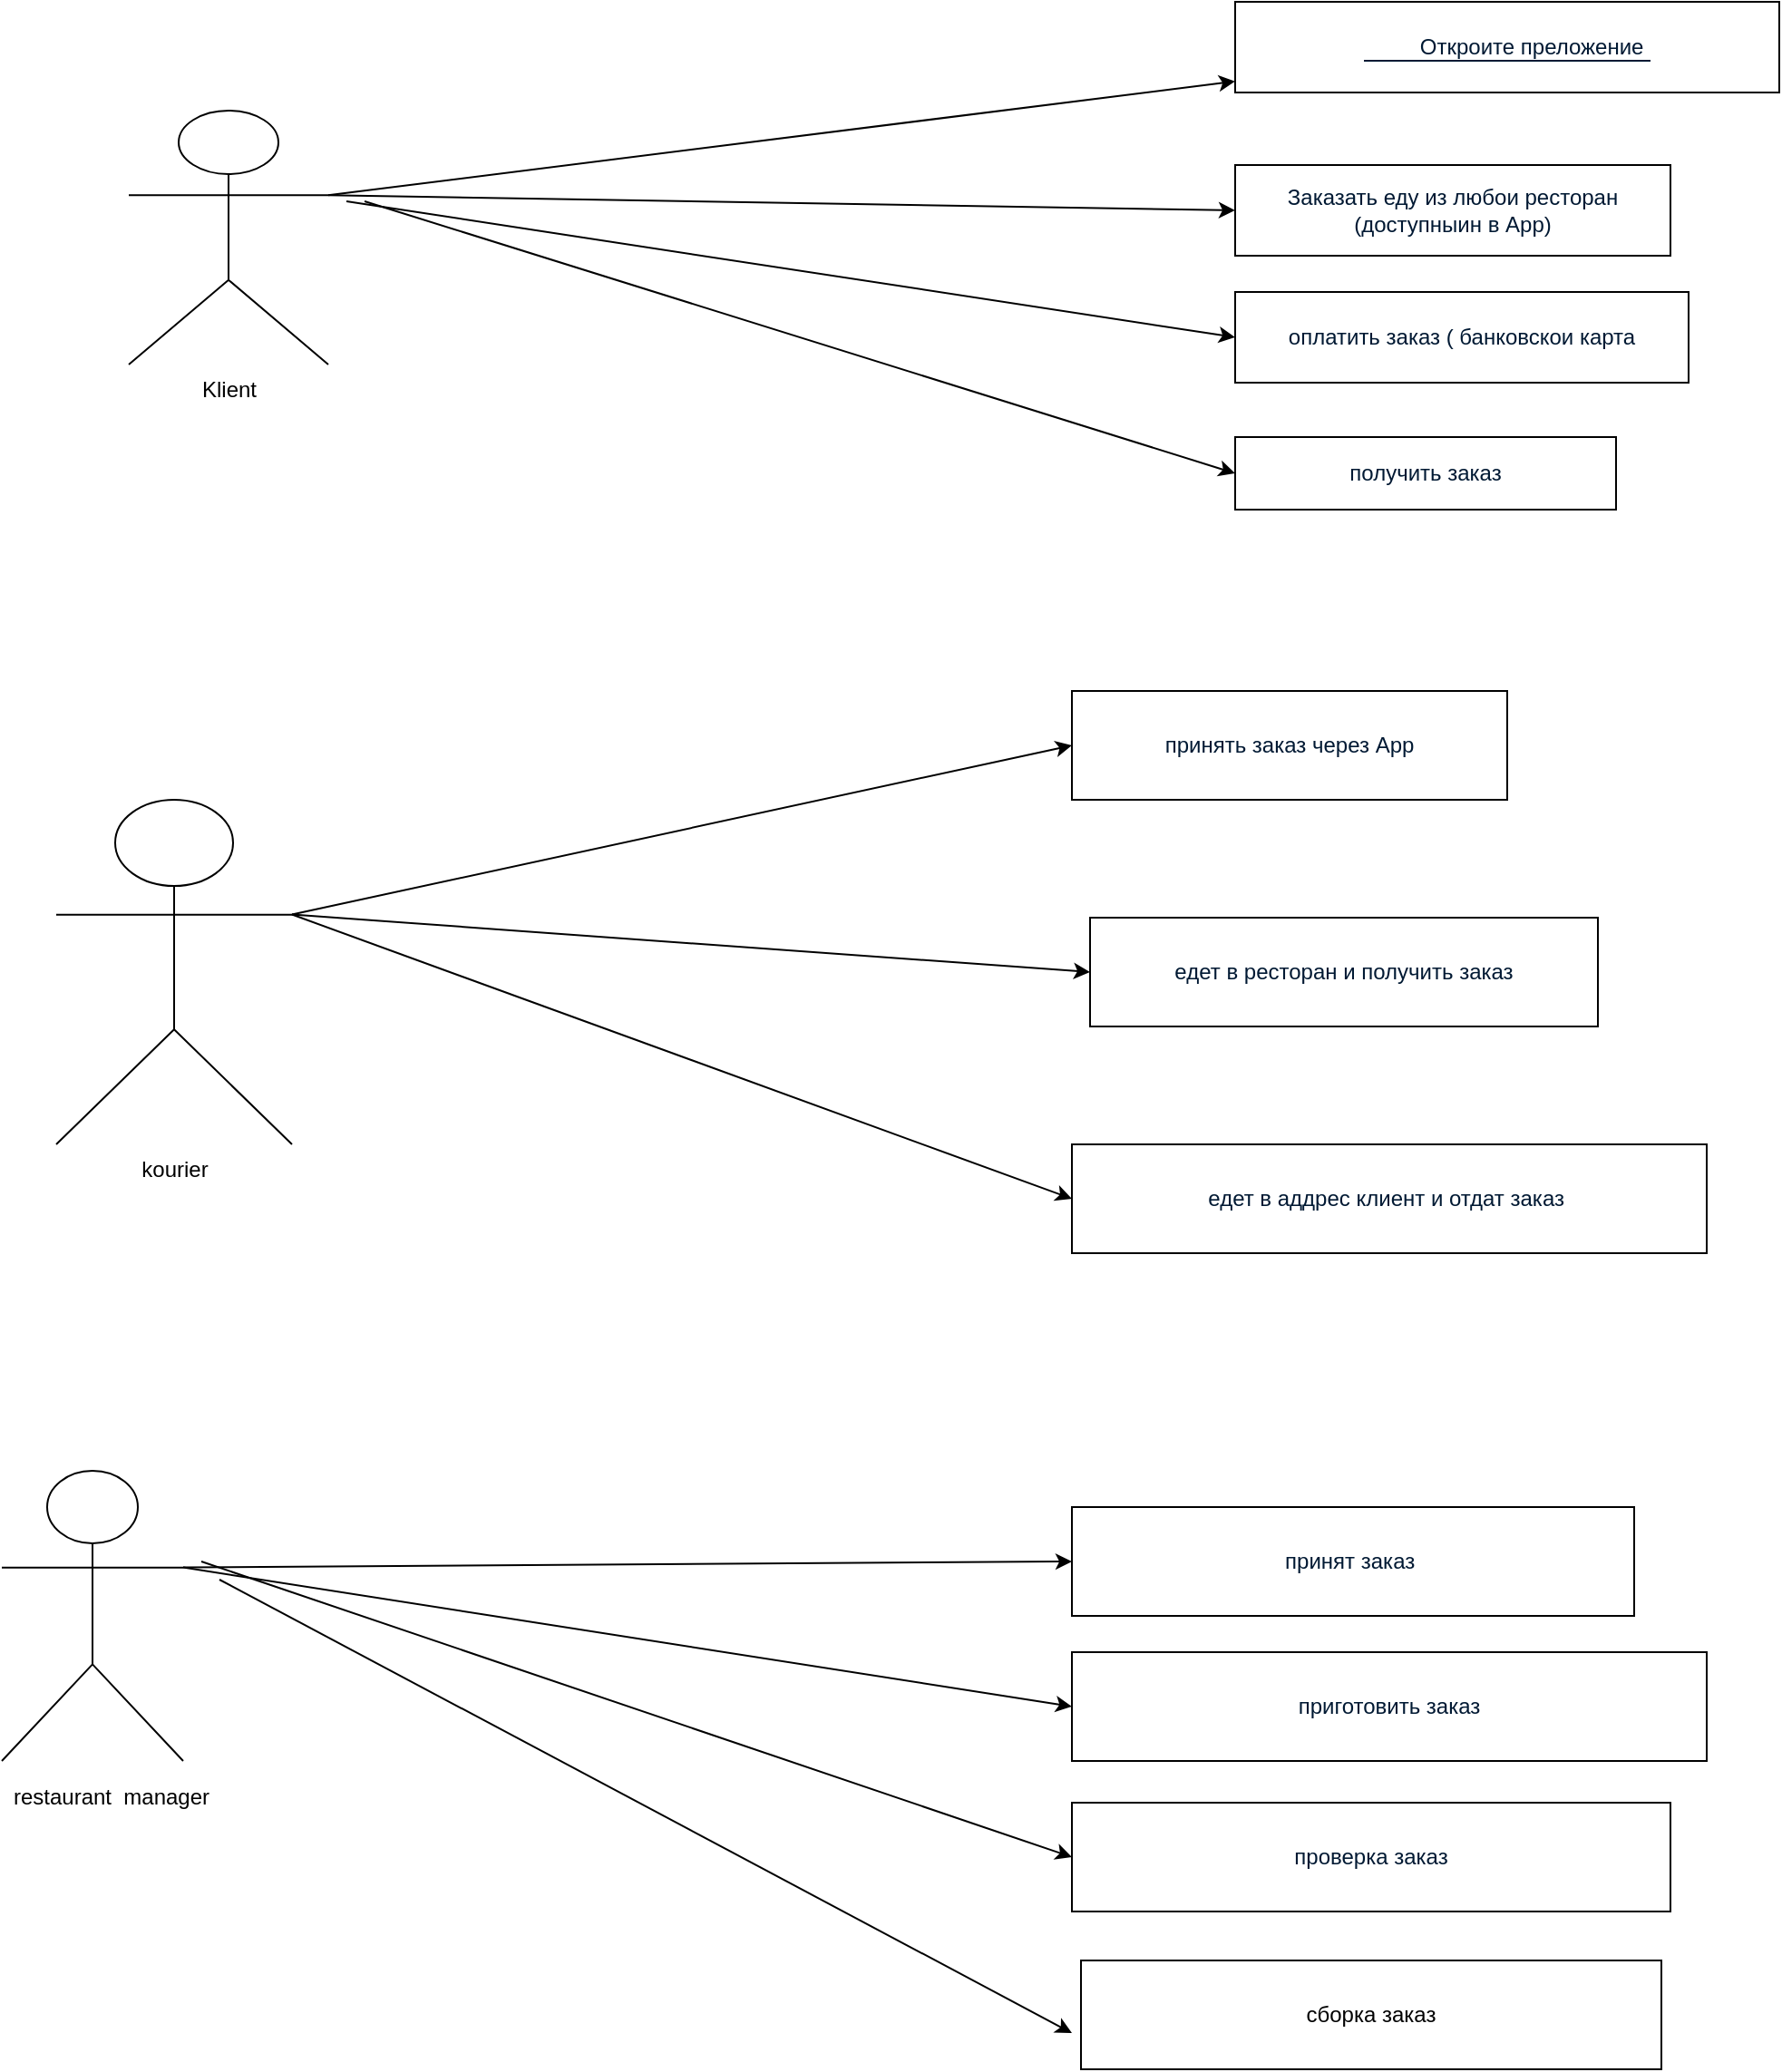 <mxfile version="15.5.2" type="github">
  <diagram id="Hh0N9NxtzZ-wYTXWdKlL" name="Page-1">
    <mxGraphModel dx="1422" dy="762" grid="1" gridSize="10" guides="1" tooltips="1" connect="1" arrows="1" fold="1" page="1" pageScale="1" pageWidth="291" pageHeight="413" math="0" shadow="0">
      <root>
        <mxCell id="0" />
        <mxCell id="1" parent="0" />
        <mxCell id="f2MJF14lrPQRE9OXnsbV-1" value="&lt;span style=&quot;background-color: rgb(255 , 255 , 255)&quot;&gt;аптат&lt;font color=&quot;#001933&quot;&gt;Откроите преложение&amp;nbsp;&lt;/font&gt;&lt;/span&gt;" style="rounded=0;whiteSpace=wrap;html=1;labelBackgroundColor=#001933;fontColor=#FFFFFF;" parent="1" vertex="1">
          <mxGeometry x="840" y="140" width="300" height="50" as="geometry" />
        </mxCell>
        <mxCell id="f2MJF14lrPQRE9OXnsbV-2" value="Заказать еду из любои ресторан (доступныин в App)" style="rounded=0;whiteSpace=wrap;html=1;labelBackgroundColor=#FFFFFF;fontColor=#001933;" parent="1" vertex="1">
          <mxGeometry x="840" y="230" width="240" height="50" as="geometry" />
        </mxCell>
        <mxCell id="f2MJF14lrPQRE9OXnsbV-3" value="оплатить заказ ( банковскои карта" style="rounded=0;whiteSpace=wrap;html=1;labelBackgroundColor=#FFFFFF;fontColor=#001933;" parent="1" vertex="1">
          <mxGeometry x="840" y="300" width="250" height="50" as="geometry" />
        </mxCell>
        <mxCell id="f2MJF14lrPQRE9OXnsbV-4" value="получить заказ" style="rounded=0;whiteSpace=wrap;html=1;labelBackgroundColor=#FFFFFF;fontColor=#001933;" parent="1" vertex="1">
          <mxGeometry x="840" y="380" width="210" height="40" as="geometry" />
        </mxCell>
        <mxCell id="f2MJF14lrPQRE9OXnsbV-5" value="принять заказ через App" style="rounded=0;whiteSpace=wrap;html=1;labelBackgroundColor=#FFFFFF;fontColor=#001933;" parent="1" vertex="1">
          <mxGeometry x="750" y="520" width="240" height="60" as="geometry" />
        </mxCell>
        <mxCell id="f2MJF14lrPQRE9OXnsbV-6" value="едет в аддрес клиент и отдат заказ&amp;nbsp;" style="rounded=0;whiteSpace=wrap;html=1;labelBackgroundColor=#FFFFFF;fontColor=#001933;" parent="1" vertex="1">
          <mxGeometry x="750" y="770" width="350" height="60" as="geometry" />
        </mxCell>
        <mxCell id="f2MJF14lrPQRE9OXnsbV-7" style="rounded=0;orthogonalLoop=1;jettySize=auto;html=1;exitX=1;exitY=0.333;exitDx=0;exitDy=0;entryX=0;entryY=0.5;entryDx=0;entryDy=0;fontColor=#001933;exitPerimeter=0;" parent="1" source="f2MJF14lrPQRE9OXnsbV-23" target="f2MJF14lrPQRE9OXnsbV-5" edge="1">
          <mxGeometry relative="1" as="geometry">
            <mxPoint x="490" y="480" as="sourcePoint" />
          </mxGeometry>
        </mxCell>
        <mxCell id="f2MJF14lrPQRE9OXnsbV-8" value="едет в ресторан и получить заказ" style="rounded=0;whiteSpace=wrap;html=1;labelBackgroundColor=#FFFFFF;fontColor=#001933;" parent="1" vertex="1">
          <mxGeometry x="760" y="645" width="280" height="60" as="geometry" />
        </mxCell>
        <mxCell id="f2MJF14lrPQRE9OXnsbV-9" style="rounded=0;orthogonalLoop=1;jettySize=auto;html=1;exitX=1;exitY=0.333;exitDx=0;exitDy=0;fontColor=#001933;exitPerimeter=0;" parent="1" source="f2MJF14lrPQRE9OXnsbV-20" target="f2MJF14lrPQRE9OXnsbV-1" edge="1">
          <mxGeometry relative="1" as="geometry">
            <mxPoint x="495" y="150" as="sourcePoint" />
          </mxGeometry>
        </mxCell>
        <mxCell id="f2MJF14lrPQRE9OXnsbV-10" style="rounded=0;orthogonalLoop=1;jettySize=auto;html=1;exitX=1;exitY=0.333;exitDx=0;exitDy=0;entryX=0;entryY=0.5;entryDx=0;entryDy=0;fontColor=#001933;exitPerimeter=0;" parent="1" source="f2MJF14lrPQRE9OXnsbV-20" target="f2MJF14lrPQRE9OXnsbV-2" edge="1">
          <mxGeometry relative="1" as="geometry">
            <mxPoint x="620" y="212.5" as="sourcePoint" />
          </mxGeometry>
        </mxCell>
        <mxCell id="f2MJF14lrPQRE9OXnsbV-11" style="rounded=0;orthogonalLoop=1;jettySize=auto;html=1;entryX=0;entryY=0.5;entryDx=0;entryDy=0;fontColor=#001933;" parent="1" target="f2MJF14lrPQRE9OXnsbV-3" edge="1">
          <mxGeometry relative="1" as="geometry">
            <mxPoint x="350" y="250" as="sourcePoint" />
          </mxGeometry>
        </mxCell>
        <mxCell id="f2MJF14lrPQRE9OXnsbV-12" style="rounded=0;orthogonalLoop=1;jettySize=auto;html=1;entryX=0;entryY=0.5;entryDx=0;entryDy=0;fontColor=#001933;" parent="1" target="f2MJF14lrPQRE9OXnsbV-4" edge="1">
          <mxGeometry relative="1" as="geometry">
            <mxPoint x="360" y="250" as="sourcePoint" />
          </mxGeometry>
        </mxCell>
        <mxCell id="f2MJF14lrPQRE9OXnsbV-13" value="принят заказ&amp;nbsp;" style="rounded=0;whiteSpace=wrap;html=1;labelBackgroundColor=#FFFFFF;fontColor=#001933;" parent="1" vertex="1">
          <mxGeometry x="750" y="970" width="310" height="60" as="geometry" />
        </mxCell>
        <mxCell id="f2MJF14lrPQRE9OXnsbV-14" value="приготовить заказ" style="rounded=0;whiteSpace=wrap;html=1;labelBackgroundColor=#FFFFFF;fontColor=#001933;" parent="1" vertex="1">
          <mxGeometry x="750" y="1050" width="350" height="60" as="geometry" />
        </mxCell>
        <mxCell id="f2MJF14lrPQRE9OXnsbV-15" value="проверка заказ" style="rounded=0;whiteSpace=wrap;html=1;labelBackgroundColor=#FFFFFF;fontColor=#001933;" parent="1" vertex="1">
          <mxGeometry x="750" y="1133" width="330" height="60" as="geometry" />
        </mxCell>
        <mxCell id="f2MJF14lrPQRE9OXnsbV-20" value="Klient" style="shape=umlActor;verticalLabelPosition=bottom;verticalAlign=top;html=1;outlineConnect=0;" parent="1" vertex="1">
          <mxGeometry x="230" y="200" width="110" height="140" as="geometry" />
        </mxCell>
        <mxCell id="f2MJF14lrPQRE9OXnsbV-21" style="edgeStyle=none;rounded=0;orthogonalLoop=1;jettySize=auto;html=1;exitX=1;exitY=0.333;exitDx=0;exitDy=0;exitPerimeter=0;entryX=0;entryY=0.5;entryDx=0;entryDy=0;" parent="1" source="f2MJF14lrPQRE9OXnsbV-23" target="f2MJF14lrPQRE9OXnsbV-8" edge="1">
          <mxGeometry relative="1" as="geometry" />
        </mxCell>
        <mxCell id="f2MJF14lrPQRE9OXnsbV-22" style="edgeStyle=none;rounded=0;orthogonalLoop=1;jettySize=auto;html=1;exitX=1;exitY=0.333;exitDx=0;exitDy=0;exitPerimeter=0;entryX=0;entryY=0.5;entryDx=0;entryDy=0;" parent="1" source="f2MJF14lrPQRE9OXnsbV-23" target="f2MJF14lrPQRE9OXnsbV-6" edge="1">
          <mxGeometry relative="1" as="geometry" />
        </mxCell>
        <mxCell id="f2MJF14lrPQRE9OXnsbV-23" value="kourier" style="shape=umlActor;verticalLabelPosition=bottom;verticalAlign=top;html=1;outlineConnect=0;" parent="1" vertex="1">
          <mxGeometry x="190" y="580" width="130" height="190" as="geometry" />
        </mxCell>
        <mxCell id="f2MJF14lrPQRE9OXnsbV-24" style="edgeStyle=none;rounded=0;orthogonalLoop=1;jettySize=auto;html=1;entryX=0;entryY=0.5;entryDx=0;entryDy=0;exitX=1;exitY=0.333;exitDx=0;exitDy=0;exitPerimeter=0;" parent="1" source="f2MJF14lrPQRE9OXnsbV-27" target="f2MJF14lrPQRE9OXnsbV-13" edge="1">
          <mxGeometry relative="1" as="geometry">
            <mxPoint x="260" y="1020" as="sourcePoint" />
          </mxGeometry>
        </mxCell>
        <mxCell id="f2MJF14lrPQRE9OXnsbV-25" style="edgeStyle=none;rounded=0;orthogonalLoop=1;jettySize=auto;html=1;entryX=0;entryY=0.5;entryDx=0;entryDy=0;exitX=1;exitY=0.333;exitDx=0;exitDy=0;exitPerimeter=0;" parent="1" source="f2MJF14lrPQRE9OXnsbV-27" target="f2MJF14lrPQRE9OXnsbV-14" edge="1">
          <mxGeometry relative="1" as="geometry">
            <mxPoint x="260" y="1010" as="sourcePoint" />
          </mxGeometry>
        </mxCell>
        <mxCell id="f2MJF14lrPQRE9OXnsbV-26" style="edgeStyle=none;rounded=0;orthogonalLoop=1;jettySize=auto;html=1;entryX=0;entryY=0.5;entryDx=0;entryDy=0;" parent="1" target="f2MJF14lrPQRE9OXnsbV-15" edge="1">
          <mxGeometry relative="1" as="geometry">
            <mxPoint x="270" y="1000" as="sourcePoint" />
          </mxGeometry>
        </mxCell>
        <mxCell id="f2MJF14lrPQRE9OXnsbV-27" value="" style="shape=umlActor;verticalLabelPosition=bottom;verticalAlign=top;html=1;outlineConnect=0;" parent="1" vertex="1">
          <mxGeometry x="160" y="950" width="100" height="160" as="geometry" />
        </mxCell>
        <mxCell id="f2MJF14lrPQRE9OXnsbV-33" value="restaurant&amp;nbsp; manager" style="text;html=1;align=center;verticalAlign=middle;resizable=0;points=[];autosize=1;strokeColor=none;fillColor=none;" parent="1" vertex="1">
          <mxGeometry x="160" y="1120" width="120" height="20" as="geometry" />
        </mxCell>
        <mxCell id="1WdXxsbukSl_BHoBgtRZ-3" value="" style="endArrow=classic;html=1;rounded=0;" edge="1" parent="1">
          <mxGeometry width="50" height="50" relative="1" as="geometry">
            <mxPoint x="280" y="1010" as="sourcePoint" />
            <mxPoint x="749.999" y="1260" as="targetPoint" />
          </mxGeometry>
        </mxCell>
        <mxCell id="1WdXxsbukSl_BHoBgtRZ-5" value="сборка заказ" style="rounded=0;whiteSpace=wrap;html=1;" vertex="1" parent="1">
          <mxGeometry x="755" y="1220" width="320" height="60" as="geometry" />
        </mxCell>
      </root>
    </mxGraphModel>
  </diagram>
</mxfile>
